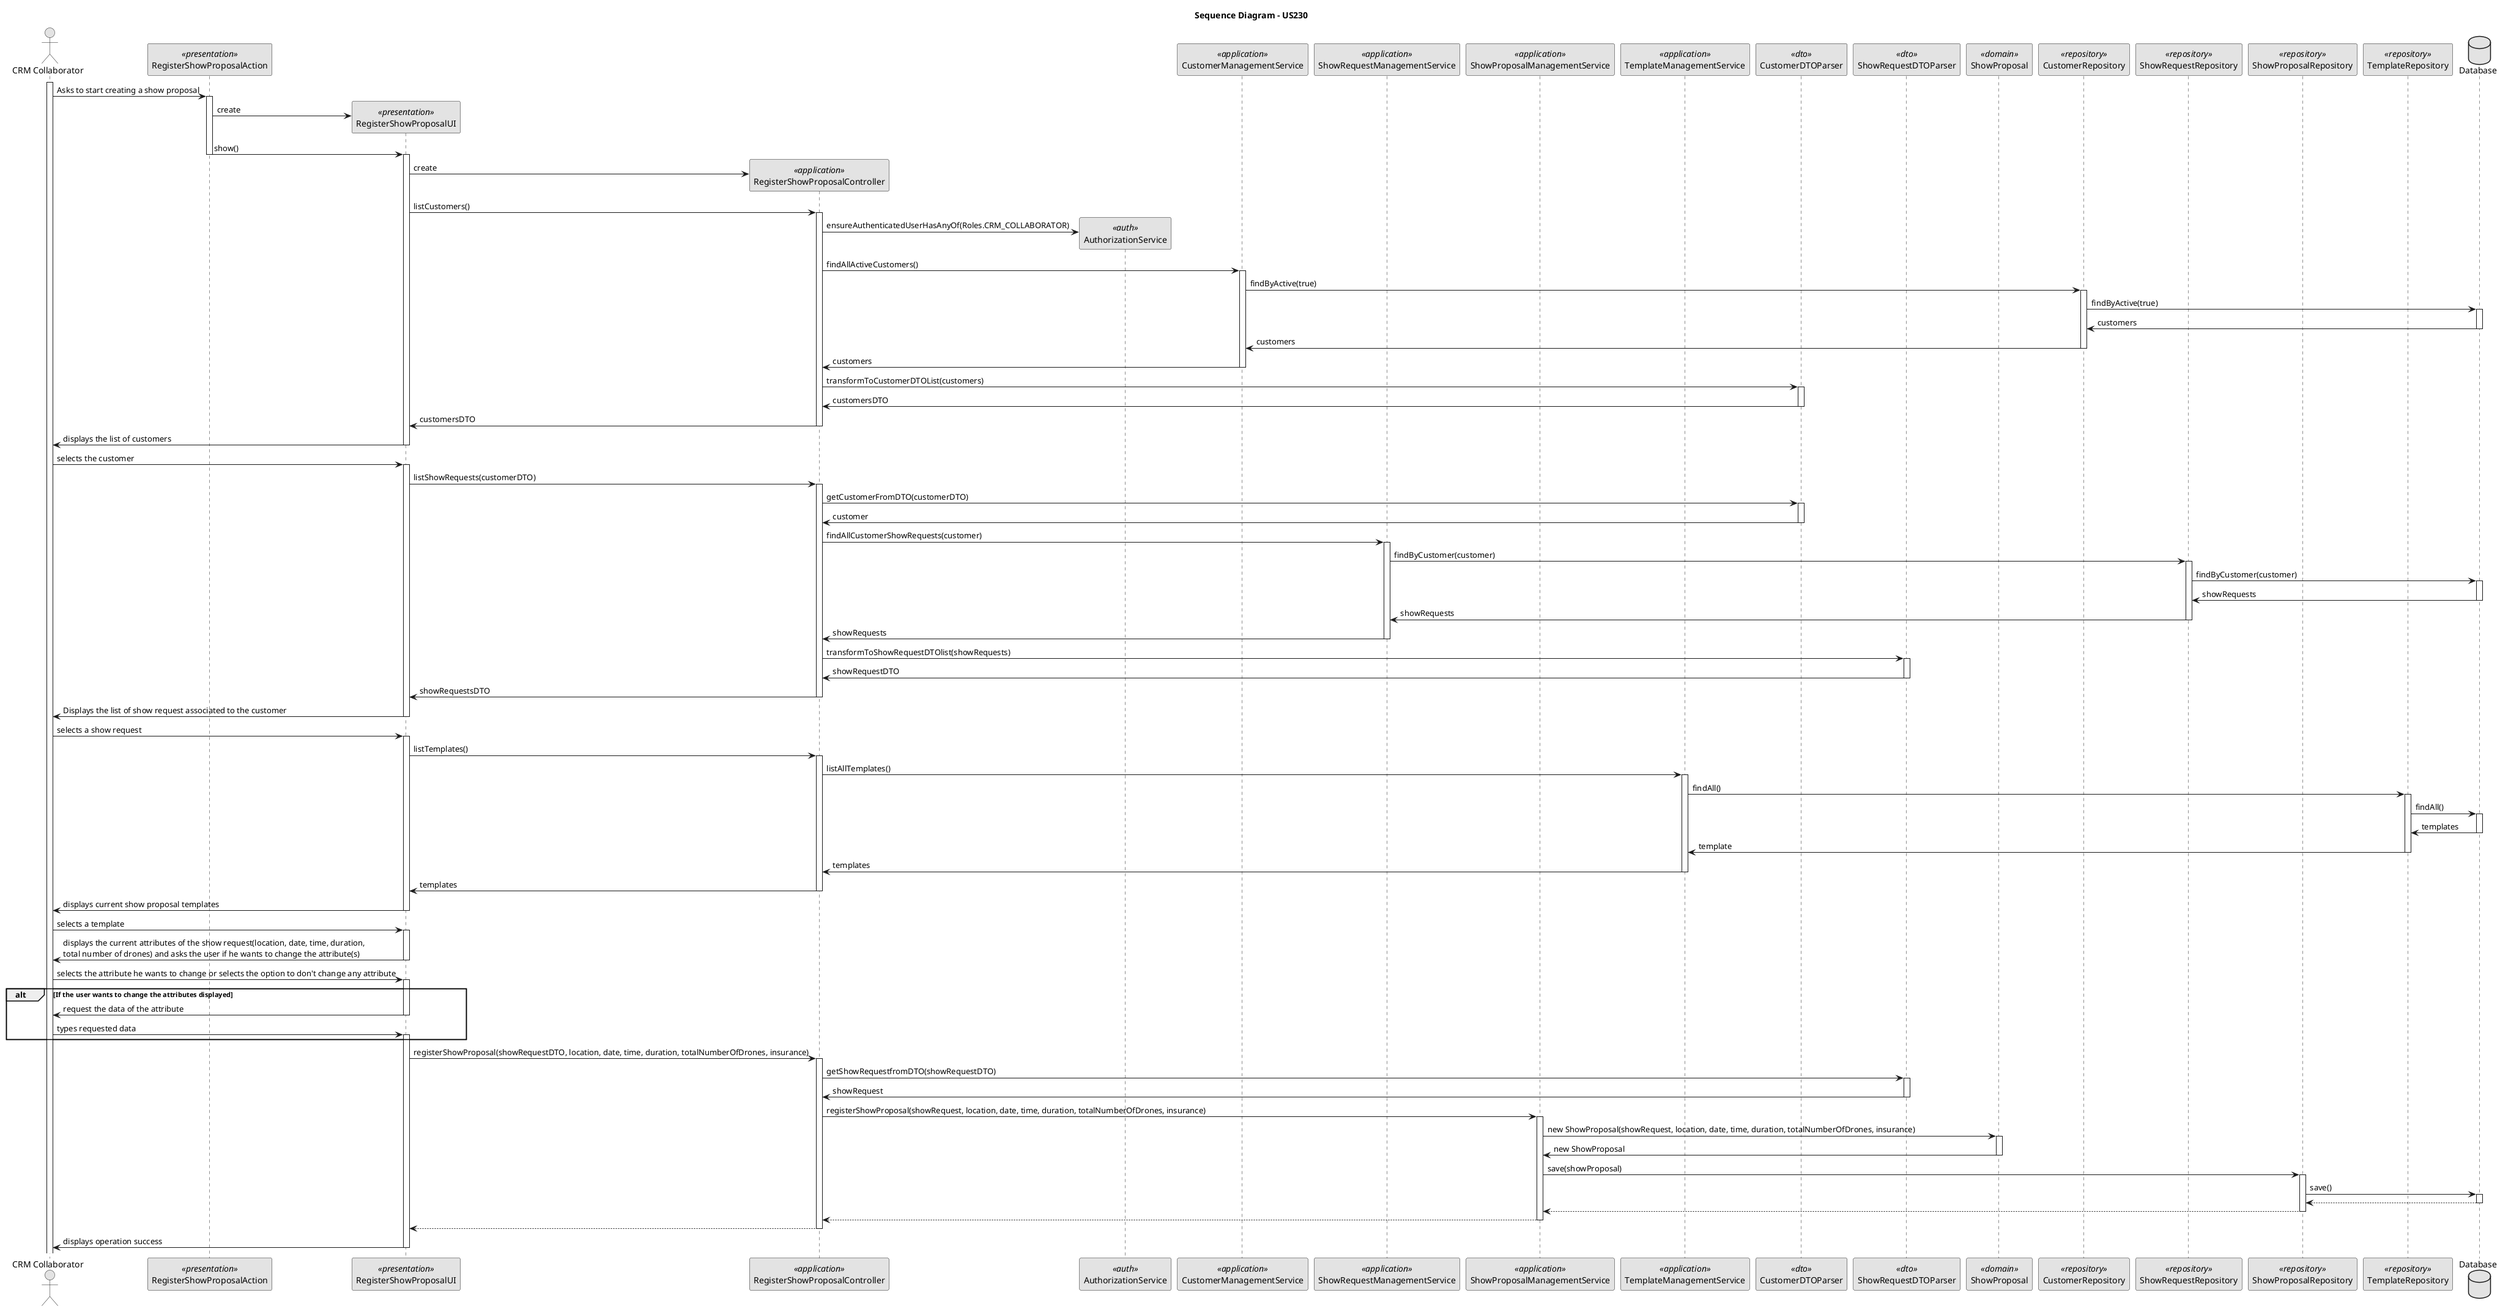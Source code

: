 @startuml
skinparam monochrome true
skinparam packageStyle rectangle
skinparam shadowing false

actor "CRM Collaborator" as crmCollaborator
participant "RegisterShowProposalAction" as ACTION <<presentation>>
participant "RegisterShowProposalUI" as UI <<presentation>>
participant "RegisterShowProposalController" as CTRL <<application>>
participant "AuthorizationService" as AuthorizationService <<auth>>
participant "CustomerManagementService" as CustomerManagementService <<application>>
participant "ShowRequestManagementService" as ShowRequestManagementService <<application>>
participant "ShowProposalManagementService" as ShowProposalManagementService <<application>>
participant "TemplateManagementService" as TemplateManagementService <<application>>
participant "CustomerDTOParser" as CustomerDTOParser <<dto>>
participant "ShowRequestDTOParser" as ShowRequestDTOParser <<dto>>
participant "ShowProposal" as ShowProposal <<domain>>
participant "CustomerRepository" as CustomerRepository <<repository>>
participant "ShowRequestRepository" as ShowRequestRepository <<repository>>
participant "ShowProposalRepository" as ShowProposalRepository <<repository>>
participant "TemplateRepository" as TemplateRepository <<repository>>
database "Database" as Database

title Sequence Diagram - US230

 activate crmCollaborator

     crmCollaborator -> ACTION : Asks to start creating a show proposal
     activate ACTION

        ACTION -> UI** : create
        ACTION -> UI : show()
        deactivate ACTION

        activate UI

        UI -> CTRL**: create
        UI -> CTRL : listCustomers()
        activate CTRL

            CTRL -> AuthorizationService** : ensureAuthenticatedUserHasAnyOf(Roles.CRM_COLLABORATOR)
            CTRL -> CustomerManagementService : findAllActiveCustomers()
            activate CustomerManagementService

                CustomerManagementService -> CustomerRepository : findByActive(true)
                activate CustomerRepository

                    CustomerRepository -> Database : findByActive(true)
                    activate Database

                        Database -> CustomerRepository : customers
                    deactivate Database

                    CustomerRepository -> CustomerManagementService : customers
                deactivate CustomerRepository

                CustomerManagementService -> CTRL : customers
            deactivate CustomerManagementService

            CTRL -> CustomerDTOParser : transformToCustomerDTOList(customers)
            activate CustomerDTOParser

                CustomerDTOParser -> CTRL : customersDTO
            deactivate CustomerDTOParser

            CTRL -> UI : customersDTO
        deactivate CTRL
        UI -> crmCollaborator : displays the list of customers
     deactivate UI

     crmCollaborator -> UI : selects the customer
     activate UI

        UI -> CTRL : listShowRequests(customerDTO)
        activate CTRL

            CTRL -> CustomerDTOParser : getCustomerFromDTO(customerDTO)
            activate CustomerDTOParser

                CustomerDTOParser -> CTRL : customer
            deactivate CustomerDTOParser

            CTRL -> ShowRequestManagementService : findAllCustomerShowRequests(customer)
            activate ShowRequestManagementService

                ShowRequestManagementService -> ShowRequestRepository : findByCustomer(customer)
                activate ShowRequestRepository

                    ShowRequestRepository -> Database : findByCustomer(customer)
                    activate Database

                        Database -> ShowRequestRepository : showRequests
                    deactivate Database

                    ShowRequestRepository -> ShowRequestManagementService : showRequests
                deactivate ShowRequestRepository

                ShowRequestManagementService -> CTRL : showRequests
            deactivate ShowRequestManagementService

            CTRL -> ShowRequestDTOParser : transformToShowRequestDTOlist(showRequests)
            activate ShowRequestDTOParser

                ShowRequestDTOParser -> CTRL : showRequestDTO
            deactivate ShowRequestDTOParser

            CTRL -> UI : showRequestsDTO
        deactivate CTRL

        UI -> crmCollaborator : Displays the list of show request associated to the customer
     deactivate UI

     crmCollaborator -> UI : selects a show request
     activate UI

        UI -> CTRL : listTemplates()
        activate CTRL

            CTRL -> TemplateManagementService : listAllTemplates()
            activate TemplateManagementService

                TemplateManagementService -> TemplateRepository : findAll()
                activate TemplateRepository

                    TemplateRepository -> Database : findAll()
                    activate Database

                        Database -> TemplateRepository : templates
                    deactivate Database

                    TemplateRepository -> TemplateManagementService : template
                deactivate TemplateRepository

                TemplateManagementService -> CTRL : templates
            deactivate TemplateManagementService

            CTRL -> UI : templates
        deactivate CTRL

        UI -> crmCollaborator : displays current show proposal templates
     deactivate UI

     crmCollaborator -> UI : selects a template
     activate UI

         UI -> crmCollaborator : displays the current attributes of the show request(location, date, time, duration, \ntotal number of drones) and asks the user if he wants to change the attribute(s)
     deactivate UI

     crmCollaborator -> UI : selects the attribute he wants to change or selects the option to don't change any attribute
     alt If the user wants to change the attributes displayed
     activate UI

        UI -> crmCollaborator : request the data of the attribute
     deactivate UI

     crmCollaborator -> UI : types requested data
     activate UI

        end
        UI -> CTRL : registerShowProposal(showRequestDTO, location, date, time, duration, totalNumberOfDrones, insurance)
        activate CTRL

            CTRL -> ShowRequestDTOParser : getShowRequestfromDTO(showRequestDTO)
            activate ShowRequestDTOParser

                ShowRequestDTOParser -> CTRL : showRequest
            deactivate ShowRequestDTOParser

            CTRL -> ShowProposalManagementService : registerShowProposal(showRequest, location, date, time, duration, totalNumberOfDrones, insurance)
            activate ShowProposalManagementService

                ShowProposalManagementService -> ShowProposal : new ShowProposal(showRequest, location, date, time, duration, totalNumberOfDrones, insurance)
                activate ShowProposal

                    ShowProposal -> ShowProposalManagementService : new ShowProposal
                deactivate ShowProposal

                ShowProposalManagementService -> ShowProposalRepository : save(showProposal)
                activate ShowProposalRepository

                    ShowProposalRepository -> Database : save()
                    activate Database

                        Database --> ShowProposalRepository :
                    deactivate Database

                    ShowProposalRepository --> ShowProposalManagementService :
                deactivate ShowProposalRepository
                ShowProposalManagementService --> CTRL :
            deactivate ShowProposalManagementService

            CTRL --> UI :
        deactivate CTRL

        UI -> crmCollaborator :  displays operation success
     deactivate UI
 @enduml